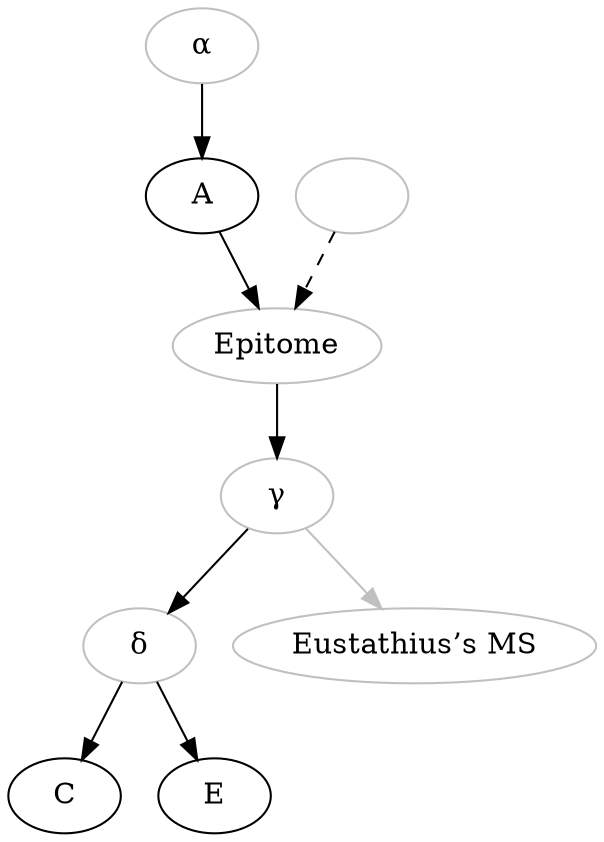 # Athenaeus: Arnott 1996
# Epitome derived from A, with contamination from another source

digraph {

    alpha -> A;
    # alpha -> other_source; # no explicit statement from the editor on the relationship between the archetype alpha and this hypothetical source
    A -> epitome;
    other_source -> epitome [style="dashed"]; # "and so it may be wiser to believe that [A] was the main but not the only source of Epit[ome]"
    epitome -> gamma;
    gamma -> delta;
    delta -> C;
    delta -> E;
    gamma -> Eustathius_ms [color="grey"];

    alpha [color="grey", label="α"];
    other_source [color="grey", label=""];
    epitome [color="grey", label="Epitome"];
    Eustathius_ms [color="grey", label="Eustathius’s MS"]; # Eustathius’s manuscript source for the Epitome
    gamma [color="grey", label="γ"];
    delta [color="grey", label="δ"];

}
